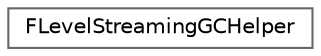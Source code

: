 digraph "Graphical Class Hierarchy"
{
 // INTERACTIVE_SVG=YES
 // LATEX_PDF_SIZE
  bgcolor="transparent";
  edge [fontname=Helvetica,fontsize=10,labelfontname=Helvetica,labelfontsize=10];
  node [fontname=Helvetica,fontsize=10,shape=box,height=0.2,width=0.4];
  rankdir="LR";
  Node0 [id="Node000000",label="FLevelStreamingGCHelper",height=0.2,width=0.4,color="grey40", fillcolor="white", style="filled",URL="$db/db9/structFLevelStreamingGCHelper.html",tooltip="Helper structure encapsulating functionality used to defer marking actors and their components as pen..."];
}
